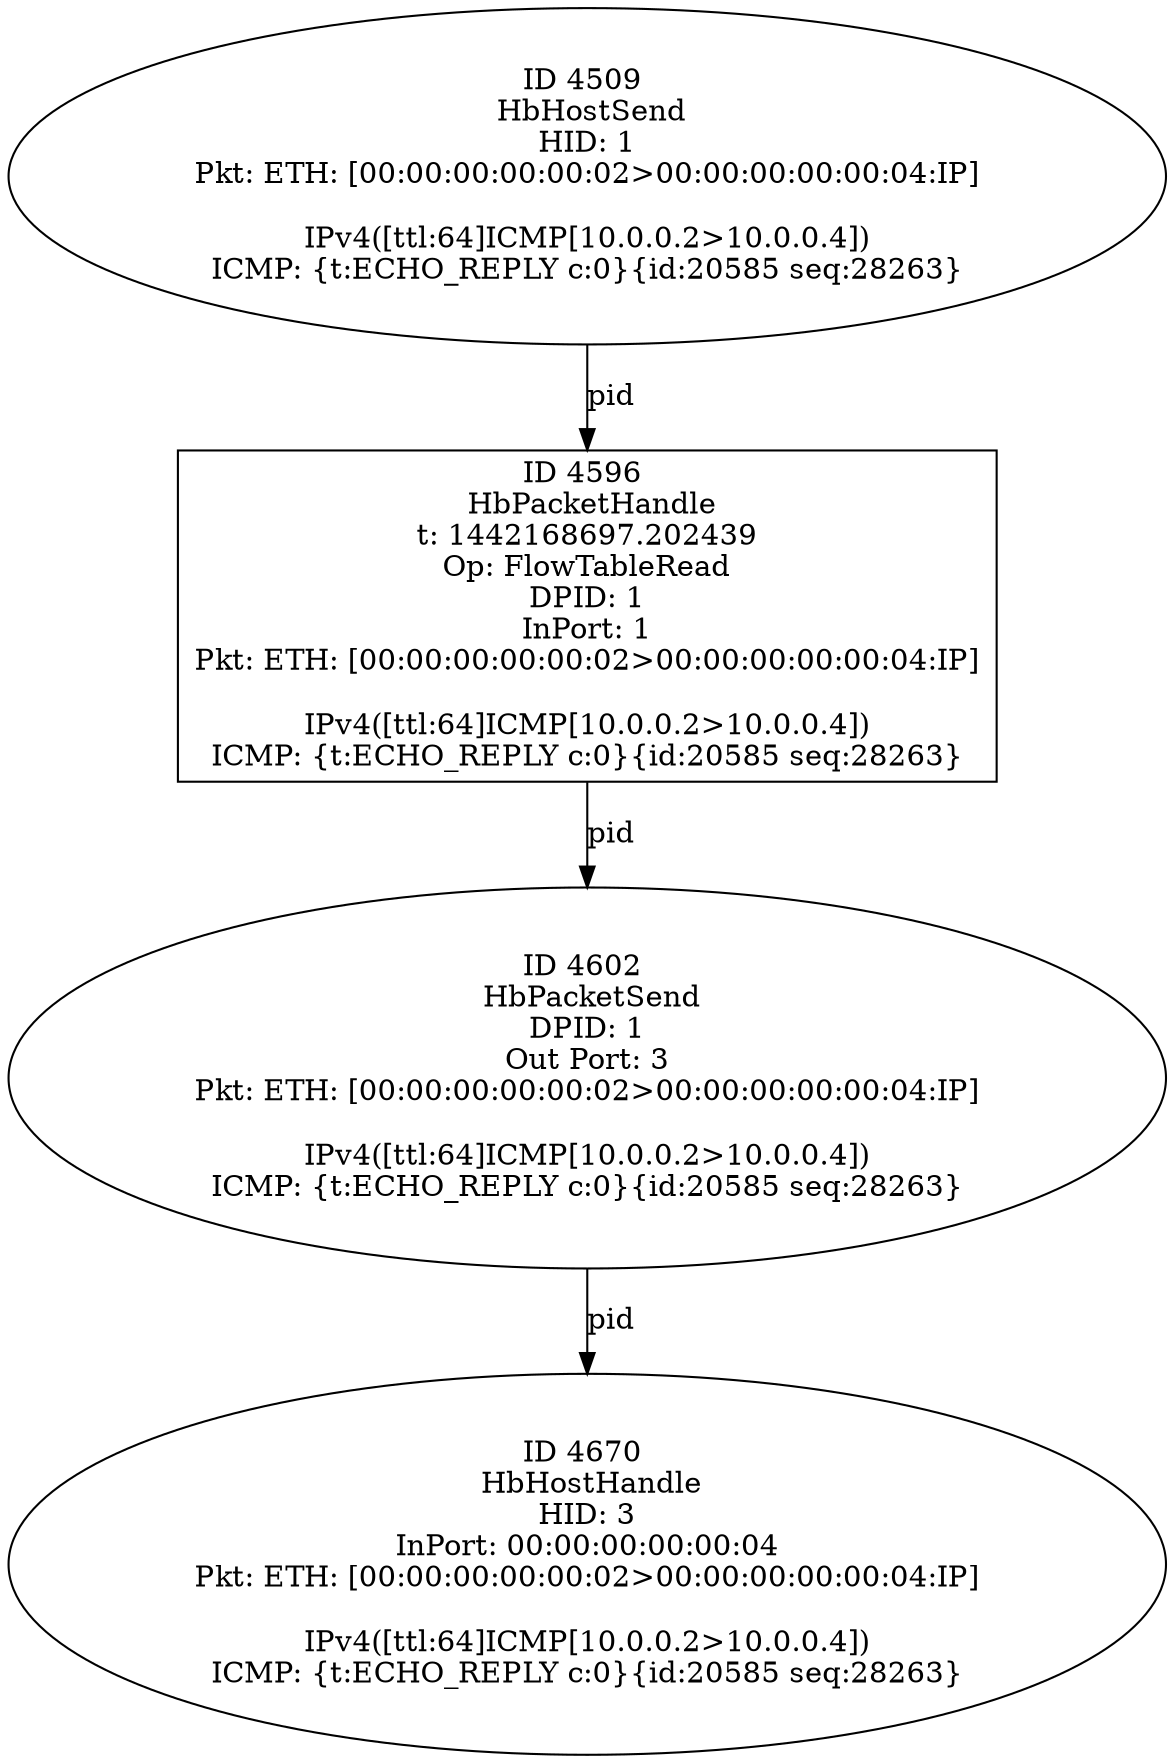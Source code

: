 strict digraph G {
4602 [shape=oval, event=<hb_events.HbPacketSend object at 0x107c48210>, label="ID 4602 
 HbPacketSend
DPID: 1
Out Port: 3
Pkt: ETH: [00:00:00:00:00:02>00:00:00:00:00:04:IP]

IPv4([ttl:64]ICMP[10.0.0.2>10.0.0.4])
ICMP: {t:ECHO_REPLY c:0}{id:20585 seq:28263}"];
4596 [shape=box, event=<hb_events.HbPacketHandle object at 0x107c40d50>, label="ID 4596 
 HbPacketHandle
t: 1442168697.202439
Op: FlowTableRead
DPID: 1
InPort: 1
Pkt: ETH: [00:00:00:00:00:02>00:00:00:00:00:04:IP]

IPv4([ttl:64]ICMP[10.0.0.2>10.0.0.4])
ICMP: {t:ECHO_REPLY c:0}{id:20585 seq:28263}"];
4509 [shape=oval, event=<hb_events.HbHostSend object at 0x107bffc50>, label="ID 4509 
 HbHostSend
HID: 1
Pkt: ETH: [00:00:00:00:00:02>00:00:00:00:00:04:IP]

IPv4([ttl:64]ICMP[10.0.0.2>10.0.0.4])
ICMP: {t:ECHO_REPLY c:0}{id:20585 seq:28263}"];
4670 [shape=oval, event=<hb_events.HbHostHandle object at 0x107c8e7d0>, label="ID 4670 
 HbHostHandle
HID: 3
InPort: 00:00:00:00:00:04
Pkt: ETH: [00:00:00:00:00:02>00:00:00:00:00:04:IP]

IPv4([ttl:64]ICMP[10.0.0.2>10.0.0.4])
ICMP: {t:ECHO_REPLY c:0}{id:20585 seq:28263}"];
4602 -> 4670  [rel=pid, label=pid];
4596 -> 4602  [rel=pid, label=pid];
4509 -> 4596  [rel=pid, label=pid];
}
